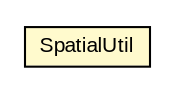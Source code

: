 #!/usr/local/bin/dot
#
# Class diagram 
# Generated by UMLGraph version R5_6-24-gf6e263 (http://www.umlgraph.org/)
#

digraph G {
	edge [fontname="arial",fontsize=10,labelfontname="arial",labelfontsize=10];
	node [fontname="arial",fontsize=10,shape=plaintext];
	nodesep=0.25;
	ranksep=0.5;
	// nl.mineleni.cbsviewer.util.SpatialUtil
	c4338 [label=<<table title="nl.mineleni.cbsviewer.util.SpatialUtil" border="0" cellborder="1" cellspacing="0" cellpadding="2" port="p" bgcolor="lemonChiffon" href="./SpatialUtil.html">
		<tr><td><table border="0" cellspacing="0" cellpadding="1">
<tr><td align="center" balign="center"> SpatialUtil </td></tr>
		</table></td></tr>
		</table>>, URL="./SpatialUtil.html", fontname="arial", fontcolor="black", fontsize=10.0];
}

